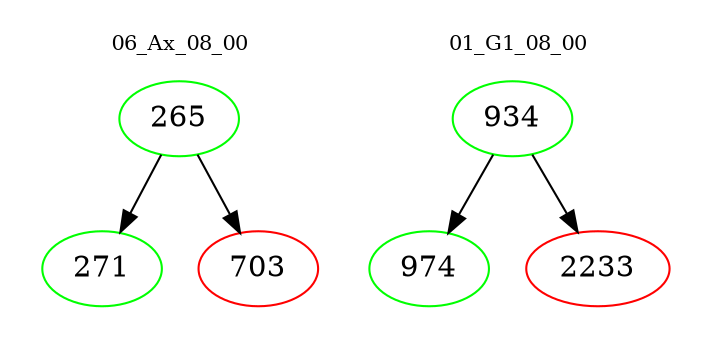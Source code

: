 digraph{
subgraph cluster_0 {
color = white
label = "06_Ax_08_00";
fontsize=10;
T0_265 [label="265", color="green"]
T0_265 -> T0_271 [color="black"]
T0_271 [label="271", color="green"]
T0_265 -> T0_703 [color="black"]
T0_703 [label="703", color="red"]
}
subgraph cluster_1 {
color = white
label = "01_G1_08_00";
fontsize=10;
T1_934 [label="934", color="green"]
T1_934 -> T1_974 [color="black"]
T1_974 [label="974", color="green"]
T1_934 -> T1_2233 [color="black"]
T1_2233 [label="2233", color="red"]
}
}
